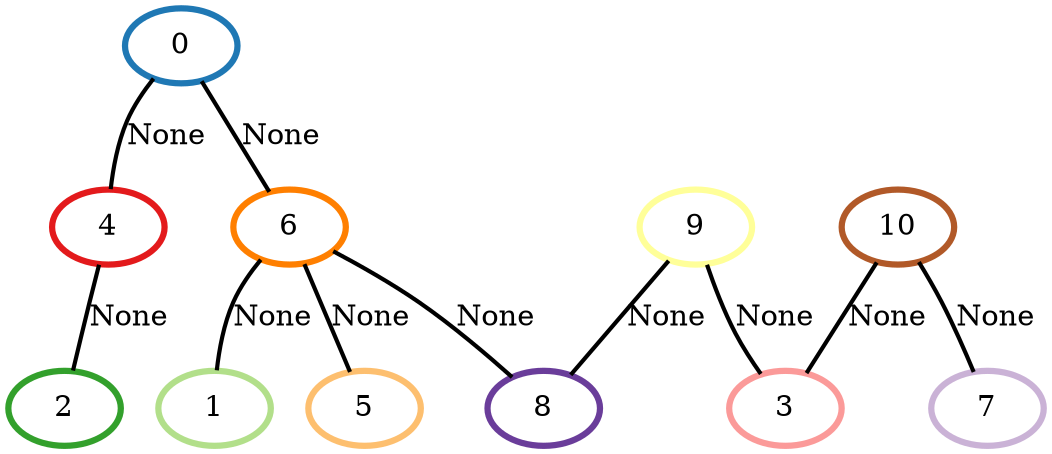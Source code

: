 graph G {
    0 [penwidth=3,label="0",color=2, colorscheme=paired12]
    1 [penwidth=3,label="1",color=3, colorscheme=paired12]
    2 [penwidth=3,label="2",color=4, colorscheme=paired12]
    3 [penwidth=3,label="3",color=5, colorscheme=paired12]
    4 [penwidth=3,label="4",color=6, colorscheme=paired12]
    5 [penwidth=3,label="5",color=7, colorscheme=paired12]
    6 [penwidth=3,label="6",color=8, colorscheme=paired12]
    7 [penwidth=3,label="7",color=9, colorscheme=paired12]
    8 [penwidth=3,label="8",color=10, colorscheme=paired12]
    9 [penwidth=3,label="9",color=11, colorscheme=paired12]
    10 [penwidth=3,label="10",color=12, colorscheme=paired12]

    0--6 [penwidth=2,label="None"]
    6--8 [penwidth=2,label="None"]
    9--3 [penwidth=2,label="None"]
    9--8 [penwidth=2,label="None"]
    10--7 [penwidth=2,label="None"]
    4--2 [penwidth=2,label="None"]
    6--5 [penwidth=2,label="None"]
    6--1 [penwidth=2,label="None"]
    10--3 [penwidth=2,label="None"]
    0--4 [penwidth=2,label="None"]
}